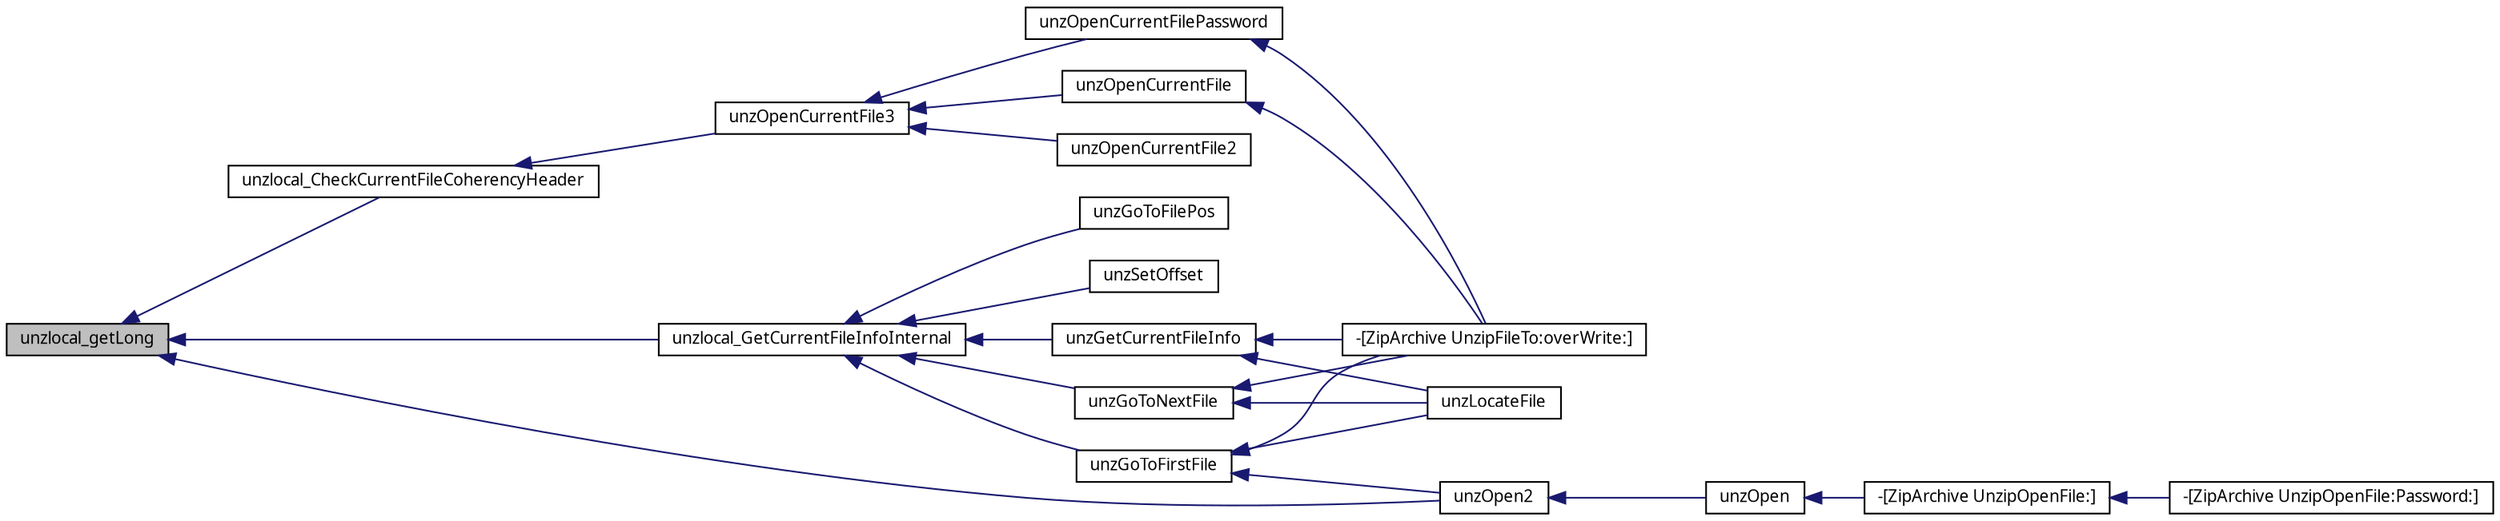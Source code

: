 digraph G
{
  edge [fontname="FreeSans.ttf",fontsize="10",labelfontname="FreeSans.ttf",labelfontsize="10"];
  node [fontname="FreeSans.ttf",fontsize="10",shape=record];
  rankdir=LR;
  Node1 [label="unzlocal_getLong",height=0.2,width=0.4,color="black", fillcolor="grey75", style="filled" fontcolor="black"];
  Node1 -> Node2 [dir=back,color="midnightblue",fontsize="10",style="solid",fontname="FreeSans.ttf"];
  Node2 [label="unzlocal_CheckCurrentFileCoherencyHeader",height=0.2,width=0.4,color="black", fillcolor="white", style="filled",URL="$unzip_8c.html#ae29f32a517b1bf71b222191636739fa6"];
  Node2 -> Node3 [dir=back,color="midnightblue",fontsize="10",style="solid",fontname="FreeSans.ttf"];
  Node3 [label="unzOpenCurrentFile3",height=0.2,width=0.4,color="black", fillcolor="white", style="filled",URL="$unzip_8c.html#a5eb86267fb9a5e4f52a123df606b2af5"];
  Node3 -> Node4 [dir=back,color="midnightblue",fontsize="10",style="solid",fontname="FreeSans.ttf"];
  Node4 [label="unzOpenCurrentFile",height=0.2,width=0.4,color="black", fillcolor="white", style="filled",URL="$unzip_8c.html#a65deebb4ecb3ba110c343c21a4cd9a75"];
  Node4 -> Node5 [dir=back,color="midnightblue",fontsize="10",style="solid",fontname="FreeSans.ttf"];
  Node5 [label="-[ZipArchive UnzipFileTo:overWrite:]",height=0.2,width=0.4,color="black", fillcolor="white", style="filled",URL="$interface_zip_archive.html#ad79876ed74b33c3878575e223b7dcd92"];
  Node3 -> Node6 [dir=back,color="midnightblue",fontsize="10",style="solid",fontname="FreeSans.ttf"];
  Node6 [label="unzOpenCurrentFile2",height=0.2,width=0.4,color="black", fillcolor="white", style="filled",URL="$unzip_8c.html#a5881cddc4d4941ff604508ee4a564c25"];
  Node3 -> Node7 [dir=back,color="midnightblue",fontsize="10",style="solid",fontname="FreeSans.ttf"];
  Node7 [label="unzOpenCurrentFilePassword",height=0.2,width=0.4,color="black", fillcolor="white", style="filled",URL="$unzip_8c.html#a0c26b010e6cf7e58cd558426f280fa98"];
  Node7 -> Node5 [dir=back,color="midnightblue",fontsize="10",style="solid",fontname="FreeSans.ttf"];
  Node1 -> Node8 [dir=back,color="midnightblue",fontsize="10",style="solid",fontname="FreeSans.ttf"];
  Node8 [label="unzlocal_GetCurrentFileInfoInternal",height=0.2,width=0.4,color="black", fillcolor="white", style="filled",URL="$unzip_8c.html#a63347eee791bfbd6f1c65ade6d487cf6"];
  Node8 -> Node9 [dir=back,color="midnightblue",fontsize="10",style="solid",fontname="FreeSans.ttf"];
  Node9 [label="unzGetCurrentFileInfo",height=0.2,width=0.4,color="black", fillcolor="white", style="filled",URL="$unzip_8c.html#ac99166540260b60340f4787af0a90029"];
  Node9 -> Node5 [dir=back,color="midnightblue",fontsize="10",style="solid",fontname="FreeSans.ttf"];
  Node9 -> Node10 [dir=back,color="midnightblue",fontsize="10",style="solid",fontname="FreeSans.ttf"];
  Node10 [label="unzLocateFile",height=0.2,width=0.4,color="black", fillcolor="white", style="filled",URL="$unzip_8c.html#a22730edef5a8a98b367bb30a0d619608"];
  Node8 -> Node11 [dir=back,color="midnightblue",fontsize="10",style="solid",fontname="FreeSans.ttf"];
  Node11 [label="unzGoToFilePos",height=0.2,width=0.4,color="black", fillcolor="white", style="filled",URL="$unzip_8h.html#a67559097ba938e4e85257da3fc6d827d"];
  Node8 -> Node12 [dir=back,color="midnightblue",fontsize="10",style="solid",fontname="FreeSans.ttf"];
  Node12 [label="unzGoToFirstFile",height=0.2,width=0.4,color="black", fillcolor="white", style="filled",URL="$unzip_8c.html#a54821c0b6da683800164a56f2ae14f33"];
  Node12 -> Node5 [dir=back,color="midnightblue",fontsize="10",style="solid",fontname="FreeSans.ttf"];
  Node12 -> Node10 [dir=back,color="midnightblue",fontsize="10",style="solid",fontname="FreeSans.ttf"];
  Node12 -> Node13 [dir=back,color="midnightblue",fontsize="10",style="solid",fontname="FreeSans.ttf"];
  Node13 [label="unzOpen2",height=0.2,width=0.4,color="black", fillcolor="white", style="filled",URL="$unzip_8c.html#a899fa69e894354e48aab8869e13fd396"];
  Node13 -> Node14 [dir=back,color="midnightblue",fontsize="10",style="solid",fontname="FreeSans.ttf"];
  Node14 [label="unzOpen",height=0.2,width=0.4,color="black", fillcolor="white", style="filled",URL="$unzip_8c.html#a614a4ee72e9055e5657d28487c2a7936"];
  Node14 -> Node15 [dir=back,color="midnightblue",fontsize="10",style="solid",fontname="FreeSans.ttf"];
  Node15 [label="-[ZipArchive UnzipOpenFile:]",height=0.2,width=0.4,color="black", fillcolor="white", style="filled",URL="$interface_zip_archive.html#aa4f284add191dc8f72575e393ff27c20"];
  Node15 -> Node16 [dir=back,color="midnightblue",fontsize="10",style="solid",fontname="FreeSans.ttf"];
  Node16 [label="-[ZipArchive UnzipOpenFile:Password:]",height=0.2,width=0.4,color="black", fillcolor="white", style="filled",URL="$interface_zip_archive.html#a0e1d98b7cbb21c7282009fb461a72122"];
  Node8 -> Node17 [dir=back,color="midnightblue",fontsize="10",style="solid",fontname="FreeSans.ttf"];
  Node17 [label="unzGoToNextFile",height=0.2,width=0.4,color="black", fillcolor="white", style="filled",URL="$unzip_8c.html#acb457ebeaee7cb850c11a4a3d4b58201"];
  Node17 -> Node5 [dir=back,color="midnightblue",fontsize="10",style="solid",fontname="FreeSans.ttf"];
  Node17 -> Node10 [dir=back,color="midnightblue",fontsize="10",style="solid",fontname="FreeSans.ttf"];
  Node8 -> Node18 [dir=back,color="midnightblue",fontsize="10",style="solid",fontname="FreeSans.ttf"];
  Node18 [label="unzSetOffset",height=0.2,width=0.4,color="black", fillcolor="white", style="filled",URL="$unzip_8h.html#a12c4062aa3dae4cddf7527c3caf8c519"];
  Node1 -> Node13 [dir=back,color="midnightblue",fontsize="10",style="solid",fontname="FreeSans.ttf"];
}
